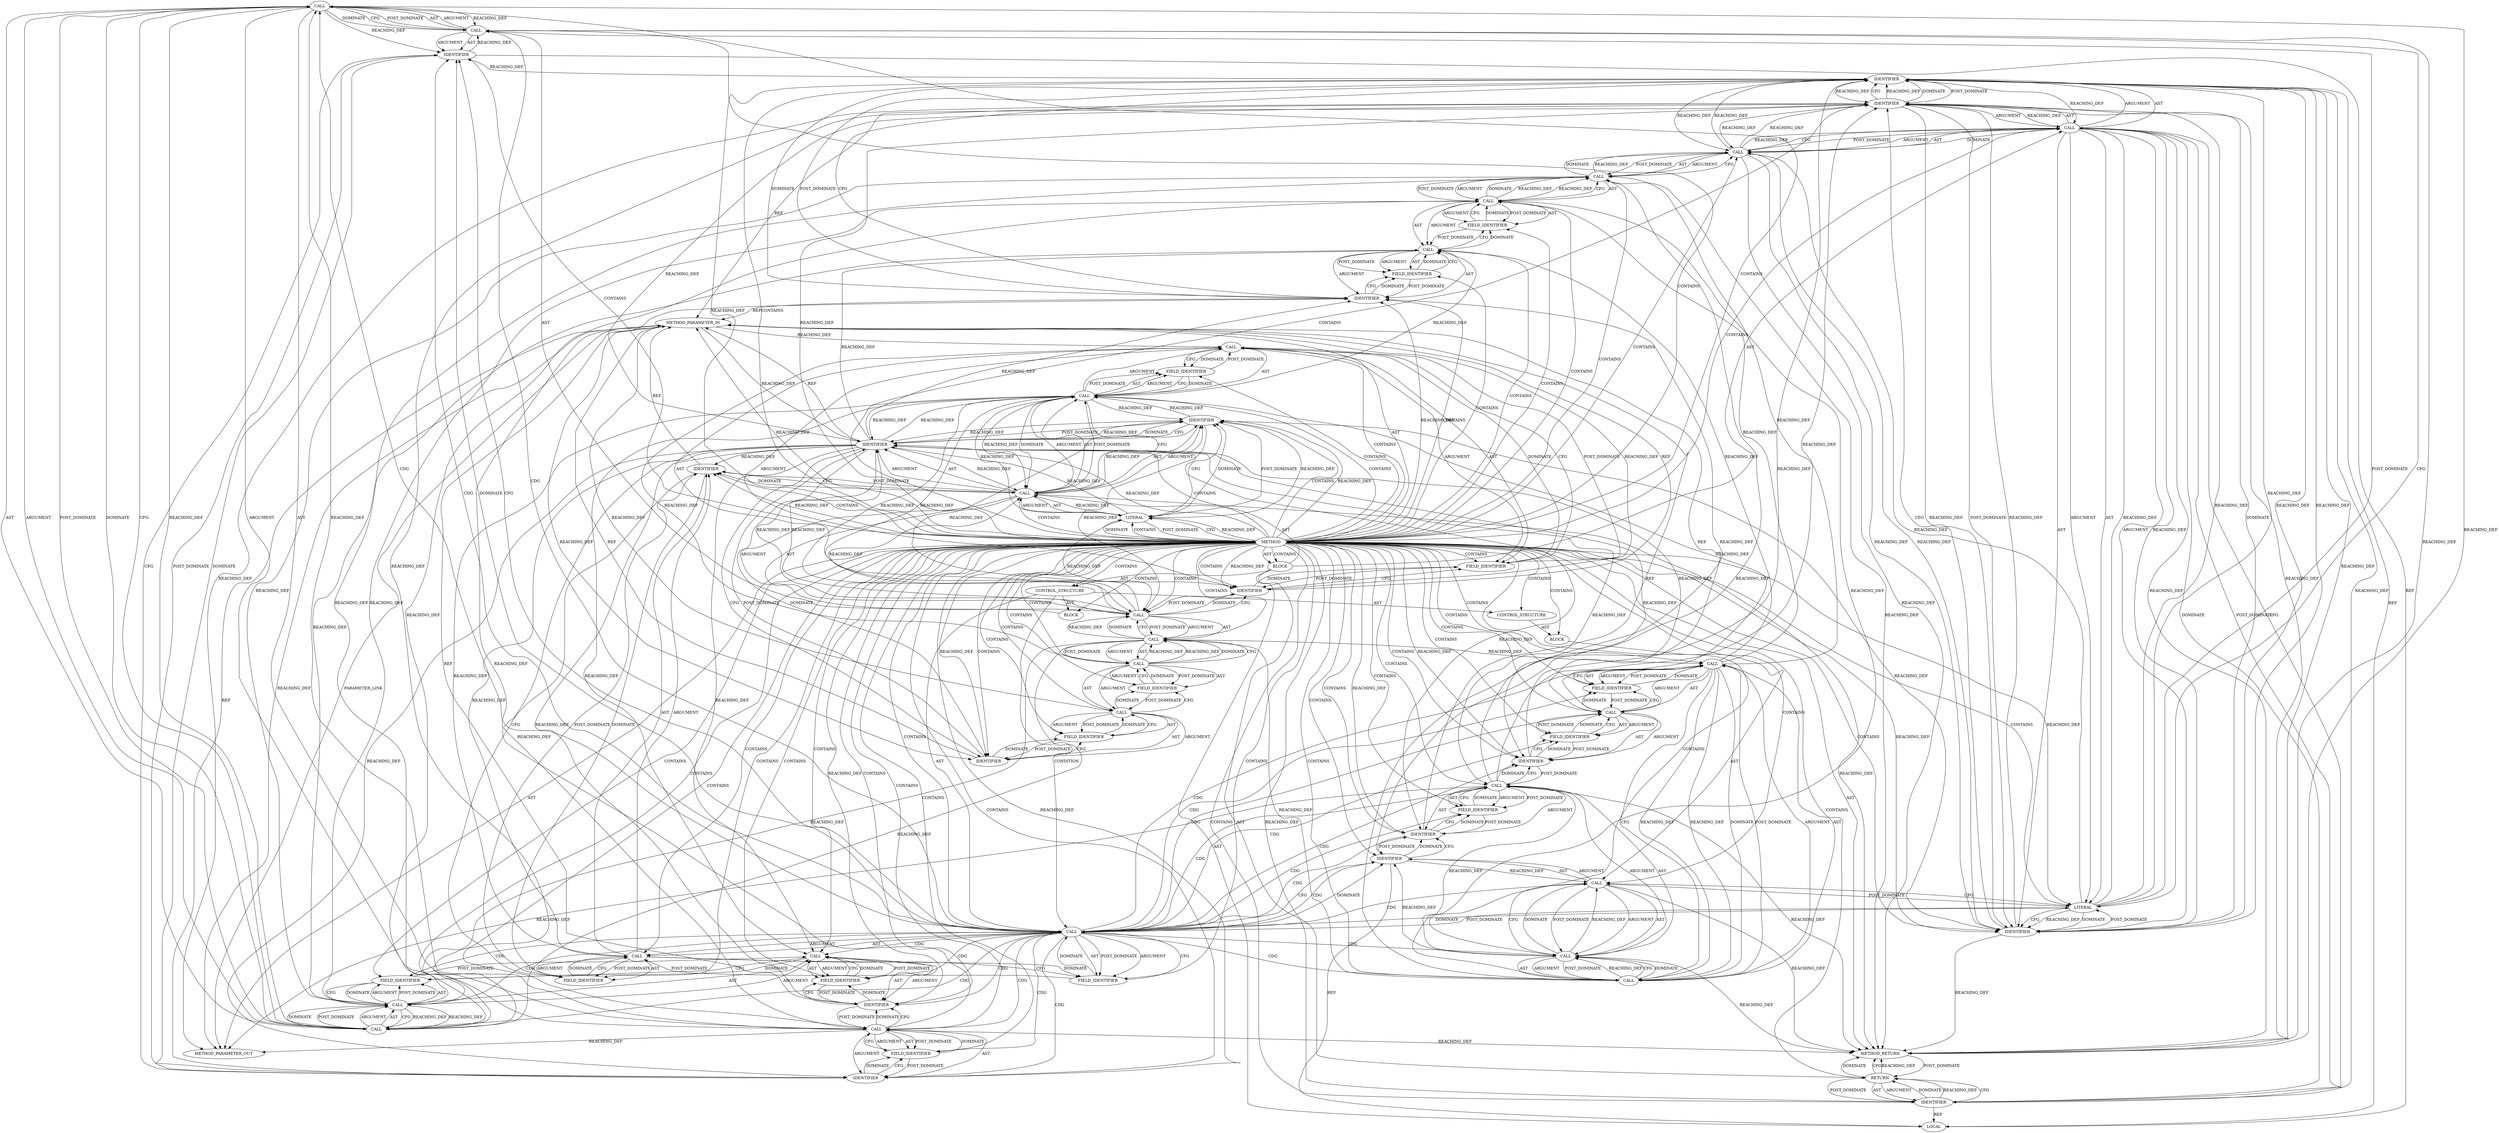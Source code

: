 digraph {
  369 [label=CALL ORDER=2 ARGUMENT_INDEX=2 CODE="do_try_sendpage(con->sock, &con->v2.out_iter)" COLUMN_NUMBER=9 METHOD_FULL_NAME="do_try_sendpage" LINE_NUMBER=201 TYPE_FULL_NAME="<empty>" DISPATCH_TYPE="STATIC_DISPATCH" SIGNATURE="" NAME="do_try_sendpage"]
  363 [label=IDENTIFIER ORDER=1 ARGUMENT_INDEX=1 CODE="con" COLUMN_NUMBER=6 LINE_NUMBER=200 TYPE_FULL_NAME="ceph_connection*" NAME="con"]
  396 [label=IDENTIFIER ORDER=3 ARGUMENT_INDEX=3 CODE="con" COLUMN_NUMBER=48 LINE_NUMBER=204 TYPE_FULL_NAME="ceph_connection*" NAME="con"]
  366 [label=BLOCK ORDER=2 ARGUMENT_INDEX=-1 CODE="<empty>" COLUMN_NUMBER=3 LINE_NUMBER=201 TYPE_FULL_NAME="void"]
  404 [label=FIELD_IDENTIFIER ORDER=2 ARGUMENT_INDEX=2 CODE="out_iter" COLUMN_NUMBER=23 LINE_NUMBER=205 CANONICAL_NAME="out_iter"]
  400 [label=CALL ORDER=1 ARGUMENT_INDEX=1 CODE="con->v2.out_iter" COLUMN_NUMBER=23 METHOD_FULL_NAME="<operator>.fieldAccess" LINE_NUMBER=205 TYPE_FULL_NAME="<empty>" DISPATCH_TYPE="STATIC_DISPATCH" SIGNATURE="" NAME="<operator>.fieldAccess"]
  386 [label=FIELD_IDENTIFIER ORDER=2 ARGUMENT_INDEX=2 CODE="sock" COLUMN_NUMBER=20 LINE_NUMBER=203 CANONICAL_NAME="sock"]
  346 [label=IDENTIFIER ORDER=2 ARGUMENT_INDEX=2 CODE="__func__" COLUMN_NUMBER=47 LINE_NUMBER=198 TYPE_FULL_NAME="ANY" NAME="__func__"]
  365 [label=FIELD_IDENTIFIER ORDER=2 ARGUMENT_INDEX=2 CODE="out_iter_sendpage" COLUMN_NUMBER=6 LINE_NUMBER=200 CANONICAL_NAME="out_iter_sendpage"]
  367 [label=CALL ORDER=1 ARGUMENT_INDEX=1 CODE="ret = do_try_sendpage(con->sock, &con->v2.out_iter)" COLUMN_NUMBER=3 METHOD_FULL_NAME="<operator>.assignment" LINE_NUMBER=201 TYPE_FULL_NAME="<empty>" DISPATCH_TYPE="STATIC_DISPATCH" SIGNATURE="" NAME="<operator>.assignment"]
  388 [label=CALL ORDER=1 ARGUMENT_INDEX=1 CODE="con->v2.out_iter" COLUMN_NUMBER=32 METHOD_FULL_NAME="<operator>.fieldAccess" LINE_NUMBER=203 TYPE_FULL_NAME="<empty>" DISPATCH_TYPE="STATIC_DISPATCH" SIGNATURE="" NAME="<operator>.fieldAccess"]
  12993 [label=METHOD_PARAMETER_OUT ORDER=1 CODE="struct ceph_connection *con" IS_VARIADIC=false COLUMN_NUMBER=26 LINE_NUMBER=194 TYPE_FULL_NAME="ceph_connection*" EVALUATION_STRATEGY="BY_VALUE" INDEX=1 NAME="con"]
  354 [label=FIELD_IDENTIFIER ORDER=2 ARGUMENT_INDEX=2 CODE="out_iter" COLUMN_NUMBER=23 LINE_NUMBER=199 CANONICAL_NAME="out_iter"]
  356 [label=CALL ORDER=1 ARGUMENT_INDEX=1 CODE="con->v2" COLUMN_NUMBER=42 METHOD_FULL_NAME="<operator>.indirectFieldAccess" LINE_NUMBER=199 TYPE_FULL_NAME="<empty>" DISPATCH_TYPE="STATIC_DISPATCH" SIGNATURE="" NAME="<operator>.indirectFieldAccess"]
  347 [label=IDENTIFIER ORDER=3 ARGUMENT_INDEX=3 CODE="con" COLUMN_NUMBER=57 LINE_NUMBER=198 TYPE_FULL_NAME="ceph_connection*" NAME="con"]
  382 [label=IDENTIFIER ORDER=1 ARGUMENT_INDEX=1 CODE="ret" COLUMN_NUMBER=3 LINE_NUMBER=203 TYPE_FULL_NAME="int" NAME="ret"]
  380 [label=BLOCK ORDER=1 ARGUMENT_INDEX=-1 CODE="<empty>" COLUMN_NUMBER=3 LINE_NUMBER=203 TYPE_FULL_NAME="void"]
  373 [label=CALL ORDER=2 ARGUMENT_INDEX=2 CODE="&con->v2.out_iter" COLUMN_NUMBER=36 METHOD_FULL_NAME="<operator>.addressOf" LINE_NUMBER=201 TYPE_FULL_NAME="<empty>" DISPATCH_TYPE="STATIC_DISPATCH" SIGNATURE="" NAME="<operator>.addressOf"]
  406 [label=IDENTIFIER ORDER=1 ARGUMENT_INDEX=-1 CODE="ret" COLUMN_NUMBER=9 LINE_NUMBER=206 TYPE_FULL_NAME="int" NAME="ret"]
  360 [label=CONTROL_STRUCTURE CONTROL_STRUCTURE_TYPE="IF" ORDER=3 PARSER_TYPE_NAME="CASTIfStatement" ARGUMENT_INDEX=-1 CODE="if (con->v2.out_iter_sendpage)" COLUMN_NUMBER=2 LINE_NUMBER=200]
  355 [label=CALL ORDER=5 ARGUMENT_INDEX=5 CODE="con->v2.out_iter_sendpage" COLUMN_NUMBER=42 METHOD_FULL_NAME="<operator>.fieldAccess" LINE_NUMBER=199 TYPE_FULL_NAME="<empty>" DISPATCH_TYPE="STATIC_DISPATCH" SIGNATURE="" NAME="<operator>.fieldAccess"]
  405 [label=RETURN ORDER=5 ARGUMENT_INDEX=-1 CODE="return ret;" COLUMN_NUMBER=2 LINE_NUMBER=206]
  361 [label=CALL ORDER=1 ARGUMENT_INDEX=-1 CODE="con->v2.out_iter_sendpage" COLUMN_NUMBER=6 METHOD_FULL_NAME="<operator>.fieldAccess" LINE_NUMBER=200 TYPE_FULL_NAME="<empty>" DISPATCH_TYPE="STATIC_DISPATCH" SIGNATURE="" NAME="<operator>.fieldAccess"]
  383 [label=CALL ORDER=2 ARGUMENT_INDEX=2 CODE="do_sendmsg(con->sock, &con->v2.out_iter)" COLUMN_NUMBER=9 METHOD_FULL_NAME="do_sendmsg" LINE_NUMBER=203 TYPE_FULL_NAME="<empty>" DISPATCH_TYPE="STATIC_DISPATCH" SIGNATURE="" NAME="do_sendmsg"]
  374 [label=CALL ORDER=1 ARGUMENT_INDEX=1 CODE="con->v2.out_iter" COLUMN_NUMBER=37 METHOD_FULL_NAME="<operator>.fieldAccess" LINE_NUMBER=201 TYPE_FULL_NAME="<empty>" DISPATCH_TYPE="STATIC_DISPATCH" SIGNATURE="" NAME="<operator>.fieldAccess"]
  377 [label=FIELD_IDENTIFIER ORDER=2 ARGUMENT_INDEX=2 CODE="v2" COLUMN_NUMBER=37 LINE_NUMBER=201 CANONICAL_NAME="v2"]
  391 [label=FIELD_IDENTIFIER ORDER=2 ARGUMENT_INDEX=2 CODE="v2" COLUMN_NUMBER=32 LINE_NUMBER=203 CANONICAL_NAME="v2"]
  371 [label=IDENTIFIER ORDER=1 ARGUMENT_INDEX=1 CODE="con" COLUMN_NUMBER=25 LINE_NUMBER=201 TYPE_FULL_NAME="ceph_connection*" NAME="con"]
  359 [label=FIELD_IDENTIFIER ORDER=2 ARGUMENT_INDEX=2 CODE="out_iter_sendpage" COLUMN_NUMBER=42 LINE_NUMBER=199 CANONICAL_NAME="out_iter_sendpage"]
  393 [label=CALL ORDER=4 ARGUMENT_INDEX=-1 CODE="dout(\"%s con %p ret %d left %zu\\n\", __func__, con, ret,
	     iov_iter_count(&con->v2.out_iter))" COLUMN_NUMBER=2 METHOD_FULL_NAME="dout" LINE_NUMBER=204 TYPE_FULL_NAME="<empty>" DISPATCH_TYPE="STATIC_DISPATCH" SIGNATURE="" NAME="dout"]
  381 [label=CALL ORDER=1 ARGUMENT_INDEX=1 CODE="ret = do_sendmsg(con->sock, &con->v2.out_iter)" COLUMN_NUMBER=3 METHOD_FULL_NAME="<operator>.assignment" LINE_NUMBER=203 TYPE_FULL_NAME="<empty>" DISPATCH_TYPE="STATIC_DISPATCH" SIGNATURE="" NAME="<operator>.assignment"]
  344 [label=CALL ORDER=2 ARGUMENT_INDEX=-1 CODE="dout(\"%s con %p have %zu try_sendpage %d\\n\", __func__, con,
	     iov_iter_count(&con->v2.out_iter), con->v2.out_iter_sendpage)" COLUMN_NUMBER=2 METHOD_FULL_NAME="dout" LINE_NUMBER=198 TYPE_FULL_NAME="<empty>" DISPATCH_TYPE="STATIC_DISPATCH" SIGNATURE="" NAME="dout"]
  352 [label=IDENTIFIER ORDER=1 ARGUMENT_INDEX=1 CODE="con" COLUMN_NUMBER=23 LINE_NUMBER=199 TYPE_FULL_NAME="ceph_connection*" NAME="con"]
  402 [label=IDENTIFIER ORDER=1 ARGUMENT_INDEX=1 CODE="con" COLUMN_NUMBER=23 LINE_NUMBER=205 TYPE_FULL_NAME="ceph_connection*" NAME="con"]
  349 [label=CALL ORDER=1 ARGUMENT_INDEX=1 CODE="&con->v2.out_iter" COLUMN_NUMBER=22 METHOD_FULL_NAME="<operator>.addressOf" LINE_NUMBER=199 TYPE_FULL_NAME="<empty>" DISPATCH_TYPE="STATIC_DISPATCH" SIGNATURE="" NAME="<operator>.addressOf"]
  385 [label=IDENTIFIER ORDER=1 ARGUMENT_INDEX=1 CODE="con" COLUMN_NUMBER=20 LINE_NUMBER=203 TYPE_FULL_NAME="ceph_connection*" NAME="con"]
  401 [label=CALL ORDER=1 ARGUMENT_INDEX=1 CODE="con->v2" COLUMN_NUMBER=23 METHOD_FULL_NAME="<operator>.indirectFieldAccess" LINE_NUMBER=205 TYPE_FULL_NAME="<empty>" DISPATCH_TYPE="STATIC_DISPATCH" SIGNATURE="" NAME="<operator>.indirectFieldAccess"]
  370 [label=CALL ORDER=1 ARGUMENT_INDEX=1 CODE="con->sock" COLUMN_NUMBER=25 METHOD_FULL_NAME="<operator>.indirectFieldAccess" LINE_NUMBER=201 TYPE_FULL_NAME="<empty>" DISPATCH_TYPE="STATIC_DISPATCH" SIGNATURE="" NAME="<operator>.indirectFieldAccess"]
  398 [label=CALL ORDER=5 ARGUMENT_INDEX=5 CODE="iov_iter_count(&con->v2.out_iter)" COLUMN_NUMBER=7 METHOD_FULL_NAME="iov_iter_count" LINE_NUMBER=205 TYPE_FULL_NAME="<empty>" DISPATCH_TYPE="STATIC_DISPATCH" SIGNATURE="" NAME="iov_iter_count"]
  350 [label=CALL ORDER=1 ARGUMENT_INDEX=1 CODE="con->v2.out_iter" COLUMN_NUMBER=23 METHOD_FULL_NAME="<operator>.fieldAccess" LINE_NUMBER=199 TYPE_FULL_NAME="<empty>" DISPATCH_TYPE="STATIC_DISPATCH" SIGNATURE="" NAME="<operator>.fieldAccess"]
  353 [label=FIELD_IDENTIFIER ORDER=2 ARGUMENT_INDEX=2 CODE="v2" COLUMN_NUMBER=23 LINE_NUMBER=199 CANONICAL_NAME="v2"]
  389 [label=CALL ORDER=1 ARGUMENT_INDEX=1 CODE="con->v2" COLUMN_NUMBER=32 METHOD_FULL_NAME="<operator>.indirectFieldAccess" LINE_NUMBER=203 TYPE_FULL_NAME="<empty>" DISPATCH_TYPE="STATIC_DISPATCH" SIGNATURE="" NAME="<operator>.indirectFieldAccess"]
  394 [label=LITERAL ORDER=1 ARGUMENT_INDEX=1 CODE="\"%s con %p ret %d left %zu\\n\"" COLUMN_NUMBER=7 LINE_NUMBER=204 TYPE_FULL_NAME="char"]
  342 [label=BLOCK ORDER=2 ARGUMENT_INDEX=-1 CODE="{
	int ret;

	dout(\"%s con %p have %zu try_sendpage %d\\n\", __func__, con,
	     iov_iter_count(&con->v2.out_iter), con->v2.out_iter_sendpage);
	if (con->v2.out_iter_sendpage)
		ret = do_try_sendpage(con->sock, &con->v2.out_iter);
	else
		ret = do_sendmsg(con->sock, &con->v2.out_iter);
	dout(\"%s con %p ret %d left %zu\\n\", __func__, con, ret,
	     iov_iter_count(&con->v2.out_iter));
	return ret;
}" COLUMN_NUMBER=1 LINE_NUMBER=195 TYPE_FULL_NAME="void"]
  395 [label=IDENTIFIER ORDER=2 ARGUMENT_INDEX=2 CODE="__func__" COLUMN_NUMBER=38 LINE_NUMBER=204 TYPE_FULL_NAME="ANY" NAME="__func__"]
  348 [label=CALL ORDER=4 ARGUMENT_INDEX=4 CODE="iov_iter_count(&con->v2.out_iter)" COLUMN_NUMBER=7 METHOD_FULL_NAME="iov_iter_count" LINE_NUMBER=199 TYPE_FULL_NAME="<empty>" DISPATCH_TYPE="STATIC_DISPATCH" SIGNATURE="" NAME="iov_iter_count"]
  378 [label=FIELD_IDENTIFIER ORDER=2 ARGUMENT_INDEX=2 CODE="out_iter" COLUMN_NUMBER=37 LINE_NUMBER=201 CANONICAL_NAME="out_iter"]
  364 [label=FIELD_IDENTIFIER ORDER=2 ARGUMENT_INDEX=2 CODE="v2" COLUMN_NUMBER=6 LINE_NUMBER=200 CANONICAL_NAME="v2"]
  351 [label=CALL ORDER=1 ARGUMENT_INDEX=1 CODE="con->v2" COLUMN_NUMBER=23 METHOD_FULL_NAME="<operator>.indirectFieldAccess" LINE_NUMBER=199 TYPE_FULL_NAME="<empty>" DISPATCH_TYPE="STATIC_DISPATCH" SIGNATURE="" NAME="<operator>.indirectFieldAccess"]
  376 [label=IDENTIFIER ORDER=1 ARGUMENT_INDEX=1 CODE="con" COLUMN_NUMBER=37 LINE_NUMBER=201 TYPE_FULL_NAME="ceph_connection*" NAME="con"]
  387 [label=CALL ORDER=2 ARGUMENT_INDEX=2 CODE="&con->v2.out_iter" COLUMN_NUMBER=31 METHOD_FULL_NAME="<operator>.addressOf" LINE_NUMBER=203 TYPE_FULL_NAME="<empty>" DISPATCH_TYPE="STATIC_DISPATCH" SIGNATURE="" NAME="<operator>.addressOf"]
  343 [label=LOCAL ORDER=1 CODE="int ret" COLUMN_NUMBER=6 LINE_NUMBER=196 TYPE_FULL_NAME="int" NAME="ret"]
  372 [label=FIELD_IDENTIFIER ORDER=2 ARGUMENT_INDEX=2 CODE="sock" COLUMN_NUMBER=25 LINE_NUMBER=201 CANONICAL_NAME="sock"]
  362 [label=CALL ORDER=1 ARGUMENT_INDEX=1 CODE="con->v2" COLUMN_NUMBER=6 METHOD_FULL_NAME="<operator>.indirectFieldAccess" LINE_NUMBER=200 TYPE_FULL_NAME="<empty>" DISPATCH_TYPE="STATIC_DISPATCH" SIGNATURE="" NAME="<operator>.indirectFieldAccess"]
  340 [label=METHOD COLUMN_NUMBER=1 LINE_NUMBER=194 COLUMN_NUMBER_END=1 IS_EXTERNAL=false SIGNATURE="int ceph_tcp_send (ceph_connection*)" NAME="ceph_tcp_send" AST_PARENT_TYPE="TYPE_DECL" AST_PARENT_FULL_NAME="file_code_old-a282a2f-decode_preamble-525.c:<global>" ORDER=5 CODE="static int ceph_tcp_send(struct ceph_connection *con)
{
	int ret;

	dout(\"%s con %p have %zu try_sendpage %d\\n\", __func__, con,
	     iov_iter_count(&con->v2.out_iter), con->v2.out_iter_sendpage);
	if (con->v2.out_iter_sendpage)
		ret = do_try_sendpage(con->sock, &con->v2.out_iter);
	else
		ret = do_sendmsg(con->sock, &con->v2.out_iter);
	dout(\"%s con %p ret %d left %zu\\n\", __func__, con, ret,
	     iov_iter_count(&con->v2.out_iter));
	return ret;
}" FULL_NAME="ceph_tcp_send" LINE_NUMBER_END=207 FILENAME="file_code_old-a282a2f-decode_preamble-525.c"]
  379 [label=CONTROL_STRUCTURE CONTROL_STRUCTURE_TYPE="ELSE" ORDER=3 PARSER_TYPE_NAME="CASTExpressionStatement" ARGUMENT_INDEX=-1 CODE="else" COLUMN_NUMBER=3 LINE_NUMBER=203]
  357 [label=IDENTIFIER ORDER=1 ARGUMENT_INDEX=1 CODE="con" COLUMN_NUMBER=42 LINE_NUMBER=199 TYPE_FULL_NAME="ceph_connection*" NAME="con"]
  390 [label=IDENTIFIER ORDER=1 ARGUMENT_INDEX=1 CODE="con" COLUMN_NUMBER=32 LINE_NUMBER=203 TYPE_FULL_NAME="ceph_connection*" NAME="con"]
  392 [label=FIELD_IDENTIFIER ORDER=2 ARGUMENT_INDEX=2 CODE="out_iter" COLUMN_NUMBER=32 LINE_NUMBER=203 CANONICAL_NAME="out_iter"]
  345 [label=LITERAL ORDER=1 ARGUMENT_INDEX=1 CODE="\"%s con %p have %zu try_sendpage %d\\n\"" COLUMN_NUMBER=7 LINE_NUMBER=198 TYPE_FULL_NAME="char"]
  341 [label=METHOD_PARAMETER_IN ORDER=1 CODE="struct ceph_connection *con" IS_VARIADIC=false COLUMN_NUMBER=26 LINE_NUMBER=194 TYPE_FULL_NAME="ceph_connection*" EVALUATION_STRATEGY="BY_VALUE" INDEX=1 NAME="con"]
  407 [label=METHOD_RETURN ORDER=3 CODE="RET" COLUMN_NUMBER=1 LINE_NUMBER=194 TYPE_FULL_NAME="int" EVALUATION_STRATEGY="BY_VALUE"]
  397 [label=IDENTIFIER ORDER=4 ARGUMENT_INDEX=4 CODE="ret" COLUMN_NUMBER=53 LINE_NUMBER=204 TYPE_FULL_NAME="int" NAME="ret"]
  384 [label=CALL ORDER=1 ARGUMENT_INDEX=1 CODE="con->sock" COLUMN_NUMBER=20 METHOD_FULL_NAME="<operator>.indirectFieldAccess" LINE_NUMBER=203 TYPE_FULL_NAME="<empty>" DISPATCH_TYPE="STATIC_DISPATCH" SIGNATURE="" NAME="<operator>.indirectFieldAccess"]
  403 [label=FIELD_IDENTIFIER ORDER=2 ARGUMENT_INDEX=2 CODE="v2" COLUMN_NUMBER=23 LINE_NUMBER=205 CANONICAL_NAME="v2"]
  375 [label=CALL ORDER=1 ARGUMENT_INDEX=1 CODE="con->v2" COLUMN_NUMBER=37 METHOD_FULL_NAME="<operator>.indirectFieldAccess" LINE_NUMBER=201 TYPE_FULL_NAME="<empty>" DISPATCH_TYPE="STATIC_DISPATCH" SIGNATURE="" NAME="<operator>.indirectFieldAccess"]
  358 [label=FIELD_IDENTIFIER ORDER=2 ARGUMENT_INDEX=2 CODE="v2" COLUMN_NUMBER=42 LINE_NUMBER=199 CANONICAL_NAME="v2"]
  368 [label=IDENTIFIER ORDER=1 ARGUMENT_INDEX=1 CODE="ret" COLUMN_NUMBER=3 LINE_NUMBER=201 TYPE_FULL_NAME="int" NAME="ret"]
  399 [label=CALL ORDER=1 ARGUMENT_INDEX=1 CODE="&con->v2.out_iter" COLUMN_NUMBER=22 METHOD_FULL_NAME="<operator>.addressOf" LINE_NUMBER=205 TYPE_FULL_NAME="<empty>" DISPATCH_TYPE="STATIC_DISPATCH" SIGNATURE="" NAME="<operator>.addressOf"]
  382 -> 385 [label=DOMINATE ]
  340 -> 407 [label=AST ]
  407 -> 405 [label=POST_DOMINATE ]
  345 -> 347 [label=REACHING_DEF VARIABLE="\"%s con %p have %zu try_sendpage %d\\n\""]
  347 -> 370 [label=REACHING_DEF VARIABLE="con"]
  383 -> 387 [label=AST ]
  360 -> 361 [label=CONDITION ]
  354 -> 350 [label=CFG ]
  340 -> 381 [label=CONTAINS ]
  340 -> 345 [label=CFG ]
  389 -> 392 [label=CFG ]
  348 -> 346 [label=REACHING_DEF VARIABLE="iov_iter_count(&con->v2.out_iter)"]
  384 -> 383 [label=REACHING_DEF VARIABLE="con->sock"]
  344 -> 345 [label=ARGUMENT ]
  346 -> 355 [label=REACHING_DEF VARIABLE="__func__"]
  402 -> 341 [label=REF ]
  351 -> 353 [label=AST ]
  341 -> 347 [label=REACHING_DEF VARIABLE="con"]
  362 -> 364 [label=ARGUMENT ]
  404 -> 401 [label=POST_DOMINATE ]
  355 -> 359 [label=POST_DOMINATE ]
  372 -> 370 [label=DOMINATE ]
  340 -> 356 [label=CONTAINS ]
  397 -> 396 [label=POST_DOMINATE ]
  397 -> 402 [label=CFG ]
  371 -> 372 [label=DOMINATE ]
  361 -> 392 [label=CDG ]
  390 -> 391 [label=CFG ]
  346 -> 395 [label=REACHING_DEF VARIABLE="__func__"]
  340 -> 379 [label=CONTAINS ]
  395 -> 407 [label=REACHING_DEF VARIABLE="__func__"]
  341 -> 12993 [label=REACHING_DEF VARIABLE="con"]
  340 -> 352 [label=REACHING_DEF VARIABLE=""]
  370 -> 372 [label=ARGUMENT ]
  406 -> 405 [label=DOMINATE ]
  340 -> 394 [label=CONTAINS ]
  394 -> 397 [label=REACHING_DEF VARIABLE="\"%s con %p ret %d left %zu\\n\""]
  340 -> 366 [label=CONTAINS ]
  401 -> 403 [label=POST_DOMINATE ]
  340 -> 363 [label=CONTAINS ]
  374 -> 373 [label=DOMINATE ]
  349 -> 348 [label=REACHING_DEF VARIABLE="&con->v2.out_iter"]
  347 -> 352 [label=DOMINATE ]
  382 -> 397 [label=REACHING_DEF VARIABLE="ret"]
  403 -> 401 [label=DOMINATE ]
  383 -> 387 [label=ARGUMENT ]
  398 -> 397 [label=REACHING_DEF VARIABLE="iov_iter_count(&con->v2.out_iter)"]
  370 -> 376 [label=DOMINATE ]
  385 -> 386 [label=CFG ]
  344 -> 363 [label=DOMINATE ]
  361 -> 368 [label=CDG ]
  388 -> 387 [label=CFG ]
  348 -> 357 [label=DOMINATE ]
  340 -> 400 [label=CONTAINS ]
  344 -> 363 [label=CFG ]
  340 -> 406 [label=CONTAINS ]
  349 -> 350 [label=POST_DOMINATE ]
  362 -> 364 [label=POST_DOMINATE ]
  398 -> 399 [label=POST_DOMINATE ]
  341 -> 12993 [label=PARAMETER_LINK ]
  361 -> 375 [label=CDG ]
  385 -> 386 [label=DOMINATE ]
  351 -> 353 [label=ARGUMENT ]
  340 -> 385 [label=CONTAINS ]
  383 -> 384 [label=ARGUMENT ]
  340 -> 387 [label=CONTAINS ]
  345 -> 348 [label=REACHING_DEF VARIABLE="\"%s con %p have %zu try_sendpage %d\\n\""]
  395 -> 396 [label=REACHING_DEF VARIABLE="__func__"]
  340 -> 382 [label=CONTAINS ]
  393 -> 398 [label=POST_DOMINATE ]
  385 -> 382 [label=POST_DOMINATE ]
  350 -> 354 [label=POST_DOMINATE ]
  340 -> 392 [label=CONTAINS ]
  346 -> 344 [label=REACHING_DEF VARIABLE="__func__"]
  347 -> 376 [label=REACHING_DEF VARIABLE="con"]
  349 -> 374 [label=REACHING_DEF VARIABLE="&con->v2.out_iter"]
  384 -> 386 [label=ARGUMENT ]
  403 -> 402 [label=POST_DOMINATE ]
  340 -> 391 [label=CONTAINS ]
  369 -> 367 [label=REACHING_DEF VARIABLE="do_try_sendpage(con->sock, &con->v2.out_iter)"]
  374 -> 375 [label=AST ]
  355 -> 359 [label=AST ]
  395 -> 394 [label=POST_DOMINATE ]
  397 -> 406 [label=REACHING_DEF VARIABLE="ret"]
  402 -> 397 [label=POST_DOMINATE ]
  394 -> 361 [label=POST_DOMINATE ]
  350 -> 354 [label=AST ]
  344 -> 348 [label=ARGUMENT ]
  369 -> 373 [label=AST ]
  355 -> 359 [label=ARGUMENT ]
  340 -> 390 [label=REACHING_DEF VARIABLE=""]
  405 -> 406 [label=POST_DOMINATE ]
  355 -> 389 [label=REACHING_DEF VARIABLE="con->v2.out_iter_sendpage"]
  340 -> 352 [label=CONTAINS ]
  356 -> 358 [label=POST_DOMINATE ]
  346 -> 347 [label=DOMINATE ]
  340 -> 377 [label=CONTAINS ]
  350 -> 351 [label=AST ]
  404 -> 400 [label=CFG ]
  374 -> 378 [label=ARGUMENT ]
  367 -> 368 [label=ARGUMENT ]
  361 -> 390 [label=CDG ]
  361 -> 377 [label=CDG ]
  375 -> 377 [label=POST_DOMINATE ]
  340 -> 360 [label=CONTAINS ]
  395 -> 398 [label=REACHING_DEF VARIABLE="__func__"]
  370 -> 372 [label=AST ]
  340 -> 351 [label=CONTAINS ]
  342 -> 405 [label=AST ]
  394 -> 381 [label=POST_DOMINATE ]
  376 -> 370 [label=POST_DOMINATE ]
  365 -> 361 [label=CFG ]
  396 -> 341 [label=REF ]
  375 -> 378 [label=CFG ]
  367 -> 369 [label=POST_DOMINATE ]
  361 -> 382 [label=CDG ]
  399 -> 400 [label=ARGUMENT ]
  362 -> 364 [label=AST ]
  340 -> 367 [label=CONTAINS ]
  341 -> 351 [label=REACHING_DEF VARIABLE="con"]
  340 -> 373 [label=CONTAINS ]
  395 -> 393 [label=REACHING_DEF VARIABLE="__func__"]
  373 -> 399 [label=REACHING_DEF VARIABLE="&con->v2.out_iter"]
  393 -> 397 [label=ARGUMENT ]
  383 -> 381 [label=REACHING_DEF VARIABLE="do_sendmsg(con->sock, &con->v2.out_iter)"]
  391 -> 389 [label=DOMINATE ]
  397 -> 395 [label=REACHING_DEF VARIABLE="ret"]
  342 -> 343 [label=AST ]
  348 -> 349 [label=AST ]
  349 -> 348 [label=DOMINATE ]
  361 -> 365 [label=AST ]
  380 -> 381 [label=AST ]
  383 -> 381 [label=CFG ]
  381 -> 394 [label=CFG ]
  392 -> 388 [label=DOMINATE ]
  402 -> 403 [label=CFG ]
  342 -> 393 [label=AST ]
  360 -> 379 [label=AST ]
  399 -> 398 [label=CFG ]
  399 -> 400 [label=AST ]
  405 -> 407 [label=DOMINATE ]
  376 -> 377 [label=DOMINATE ]
  370 -> 12993 [label=REACHING_DEF VARIABLE="con->sock"]
  370 -> 376 [label=CFG ]
  373 -> 369 [label=DOMINATE ]
  361 -> 384 [label=CDG ]
  351 -> 352 [label=AST ]
  388 -> 387 [label=REACHING_DEF VARIABLE="con->v2.out_iter"]
  388 -> 387 [label=REACHING_DEF VARIABLE="con->v2.out_iter"]
  377 -> 375 [label=CFG ]
  390 -> 341 [label=REF ]
  398 -> 393 [label=DOMINATE ]
  356 -> 357 [label=ARGUMENT ]
  387 -> 399 [label=REACHING_DEF VARIABLE="&con->v2.out_iter"]
  370 -> 369 [label=REACHING_DEF VARIABLE="con->sock"]
  393 -> 396 [label=AST ]
  361 -> 378 [label=CDG ]
  400 -> 399 [label=DOMINATE ]
  340 -> 396 [label=REACHING_DEF VARIABLE=""]
  368 -> 371 [label=DOMINATE ]
  370 -> 371 [label=AST ]
  367 -> 368 [label=AST ]
  397 -> 393 [label=REACHING_DEF VARIABLE="ret"]
  340 -> 354 [label=CONTAINS ]
  399 -> 398 [label=DOMINATE ]
  397 -> 402 [label=DOMINATE ]
  389 -> 390 [label=AST ]
  361 -> 370 [label=CDG ]
  373 -> 369 [label=CFG ]
  340 -> 362 [label=CONTAINS ]
  344 -> 346 [label=AST ]
  353 -> 351 [label=DOMINATE ]
  381 -> 382 [label=AST ]
  388 -> 392 [label=AST ]
  340 -> 358 [label=CONTAINS ]
  355 -> 401 [label=REACHING_DEF VARIABLE="con->v2.out_iter_sendpage"]
  340 -> 346 [label=CONTAINS ]
  394 -> 393 [label=REACHING_DEF VARIABLE="\"%s con %p ret %d left %zu\\n\""]
  400 -> 399 [label=REACHING_DEF VARIABLE="con->v2.out_iter"]
  400 -> 399 [label=REACHING_DEF VARIABLE="con->v2.out_iter"]
  355 -> 375 [label=REACHING_DEF VARIABLE="con->v2.out_iter_sendpage"]
  340 -> 341 [label=AST ]
  404 -> 400 [label=DOMINATE ]
  376 -> 377 [label=CFG ]
  349 -> 350 [label=ARGUMENT ]
  341 -> 352 [label=REACHING_DEF VARIABLE="con"]
  386 -> 384 [label=CFG ]
  357 -> 348 [label=POST_DOMINATE ]
  344 -> 346 [label=ARGUMENT ]
  362 -> 365 [label=DOMINATE ]
  361 -> 388 [label=CDG ]
  387 -> 383 [label=REACHING_DEF VARIABLE="&con->v2.out_iter"]
  349 -> 387 [label=REACHING_DEF VARIABLE="&con->v2.out_iter"]
  388 -> 389 [label=ARGUMENT ]
  373 -> 369 [label=REACHING_DEF VARIABLE="&con->v2.out_iter"]
  345 -> 346 [label=REACHING_DEF VARIABLE="\"%s con %p have %zu try_sendpage %d\\n\""]
  355 -> 344 [label=CFG ]
  349 -> 348 [label=CFG ]
  340 -> 342 [label=CONTAINS ]
  385 -> 341 [label=REF ]
  395 -> 397 [label=REACHING_DEF VARIABLE="__func__"]
  340 -> 376 [label=REACHING_DEF VARIABLE=""]
  394 -> 398 [label=REACHING_DEF VARIABLE="\"%s con %p ret %d left %zu\\n\""]
  400 -> 404 [label=POST_DOMINATE ]
  340 -> 363 [label=REACHING_DEF VARIABLE=""]
  393 -> 397 [label=AST ]
  396 -> 12993 [label=REACHING_DEF VARIABLE="con"]
  360 -> 366 [label=AST ]
  389 -> 391 [label=AST ]
  340 -> 383 [label=CONTAINS ]
  368 -> 397 [label=REACHING_DEF VARIABLE="ret"]
  341 -> 357 [label=REACHING_DEF VARIABLE="con"]
  340 -> 396 [label=CONTAINS ]
  355 -> 346 [label=REACHING_DEF VARIABLE="con->v2.out_iter_sendpage"]
  361 -> 368 [label=DOMINATE ]
  352 -> 347 [label=POST_DOMINATE ]
  355 -> 348 [label=REACHING_DEF VARIABLE="con->v2.out_iter_sendpage"]
  340 -> 372 [label=CONTAINS ]
  347 -> 346 [label=POST_DOMINATE ]
  340 -> 402 [label=REACHING_DEF VARIABLE=""]
  340 -> 399 [label=CONTAINS ]
  348 -> 357 [label=CFG ]
  347 -> 355 [label=REACHING_DEF VARIABLE="con"]
  340 -> 345 [label=REACHING_DEF VARIABLE=""]
  361 -> 369 [label=CDG ]
  371 -> 368 [label=POST_DOMINATE ]
  340 -> 361 [label=CONTAINS ]
  363 -> 341 [label=REF ]
  350 -> 356 [label=REACHING_DEF VARIABLE="con->v2.out_iter"]
  367 -> 407 [label=REACHING_DEF VARIABLE="ret = do_try_sendpage(con->sock, &con->v2.out_iter)"]
  346 -> 348 [label=REACHING_DEF VARIABLE="__func__"]
  344 -> 347 [label=ARGUMENT ]
  370 -> 371 [label=ARGUMENT ]
  374 -> 375 [label=ARGUMENT ]
  340 -> 402 [label=CONTAINS ]
  391 -> 390 [label=POST_DOMINATE ]
  368 -> 343 [label=REF ]
  340 -> 380 [label=CONTAINS ]
  383 -> 381 [label=DOMINATE ]
  396 -> 397 [label=CFG ]
  401 -> 402 [label=ARGUMENT ]
  398 -> 393 [label=REACHING_DEF VARIABLE="iov_iter_count(&con->v2.out_iter)"]
  340 -> 385 [label=REACHING_DEF VARIABLE=""]
  394 -> 395 [label=CFG ]
  393 -> 394 [label=ARGUMENT ]
  369 -> 367 [label=DOMINATE ]
  388 -> 392 [label=ARGUMENT ]
  393 -> 406 [label=DOMINATE ]
  349 -> 350 [label=AST ]
  391 -> 389 [label=CFG ]
  351 -> 352 [label=ARGUMENT ]
  340 -> 390 [label=CONTAINS ]
  374 -> 378 [label=POST_DOMINATE ]
  393 -> 407 [label=REACHING_DEF VARIABLE="dout(\"%s con %p ret %d left %zu\\n\", __func__, con, ret,
	     iov_iter_count(&con->v2.out_iter))"]
  360 -> 361 [label=AST ]
  370 -> 396 [label=REACHING_DEF VARIABLE="con->sock"]
  345 -> 355 [label=REACHING_DEF VARIABLE="\"%s con %p have %zu try_sendpage %d\\n\""]
  381 -> 382 [label=ARGUMENT ]
  382 -> 385 [label=CFG ]
  396 -> 395 [label=REACHING_DEF VARIABLE="con"]
  341 -> 356 [label=REACHING_DEF VARIABLE="con"]
  346 -> 347 [label=CFG ]
  368 -> 367 [label=REACHING_DEF VARIABLE="ret"]
  356 -> 357 [label=AST ]
  387 -> 400 [label=REACHING_DEF VARIABLE="&con->v2.out_iter"]
  369 -> 407 [label=REACHING_DEF VARIABLE="do_try_sendpage(con->sock, &con->v2.out_iter)"]
  359 -> 356 [label=POST_DOMINATE ]
  340 -> 12993 [label=AST ]
  381 -> 407 [label=REACHING_DEF VARIABLE="ret = do_sendmsg(con->sock, &con->v2.out_iter)"]
  348 -> 347 [label=REACHING_DEF VARIABLE="iov_iter_count(&con->v2.out_iter)"]
  357 -> 358 [label=CFG ]
  397 -> 407 [label=REACHING_DEF VARIABLE="ret"]
  370 -> 402 [label=REACHING_DEF VARIABLE="con->sock"]
  344 -> 347 [label=AST ]
  390 -> 391 [label=DOMINATE ]
  340 -> 388 [label=CONTAINS ]
  359 -> 355 [label=CFG ]
  388 -> 389 [label=AST ]
  400 -> 404 [label=AST ]
  387 -> 388 [label=POST_DOMINATE ]
  361 -> 368 [label=CFG ]
  340 -> 403 [label=CONTAINS ]
  361 -> 374 [label=CDG ]
  362 -> 363 [label=AST ]
  369 -> 370 [label=ARGUMENT ]
  364 -> 362 [label=DOMINATE ]
  389 -> 391 [label=ARGUMENT ]
  350 -> 349 [label=REACHING_DEF VARIABLE="con->v2.out_iter"]
  350 -> 349 [label=REACHING_DEF VARIABLE="con->v2.out_iter"]
  378 -> 375 [label=POST_DOMINATE ]
  347 -> 402 [label=REACHING_DEF VARIABLE="con"]
  359 -> 355 [label=DOMINATE ]
  340 -> 365 [label=CONTAINS ]
  347 -> 396 [label=REACHING_DEF VARIABLE="con"]
  347 -> 363 [label=REACHING_DEF VARIABLE="con"]
  340 -> 350 [label=CONTAINS ]
  405 -> 407 [label=CFG ]
  374 -> 373 [label=CFG ]
  393 -> 398 [label=ARGUMENT ]
  398 -> 407 [label=REACHING_DEF VARIABLE="iov_iter_count(&con->v2.out_iter)"]
  394 -> 395 [label=REACHING_DEF VARIABLE="\"%s con %p ret %d left %zu\\n\""]
  384 -> 12993 [label=REACHING_DEF VARIABLE="con->sock"]
  393 -> 395 [label=AST ]
  384 -> 386 [label=POST_DOMINATE ]
  348 -> 349 [label=POST_DOMINATE ]
  376 -> 341 [label=REF ]
  406 -> 393 [label=POST_DOMINATE ]
  399 -> 407 [label=REACHING_DEF VARIABLE="&con->v2.out_iter"]
  392 -> 388 [label=CFG ]
  372 -> 371 [label=POST_DOMINATE ]
  340 -> 406 [label=REACHING_DEF VARIABLE=""]
  349 -> 388 [label=REACHING_DEF VARIABLE="&con->v2.out_iter"]
  378 -> 374 [label=CFG ]
  370 -> 407 [label=REACHING_DEF VARIABLE="con->sock"]
  340 -> 345 [label=DOMINATE ]
  389 -> 392 [label=DOMINATE ]
  340 -> 397 [label=REACHING_DEF VARIABLE=""]
  365 -> 361 [label=DOMINATE ]
  379 -> 380 [label=AST ]
  373 -> 400 [label=REACHING_DEF VARIABLE="&con->v2.out_iter"]
  345 -> 340 [label=POST_DOMINATE ]
  347 -> 344 [label=REACHING_DEF VARIABLE="con"]
  374 -> 400 [label=REACHING_DEF VARIABLE="con->v2.out_iter"]
  406 -> 405 [label=REACHING_DEF VARIABLE="ret"]
  344 -> 407 [label=REACHING_DEF VARIABLE="dout(\"%s con %p have %zu try_sendpage %d\\n\", __func__, con,
	     iov_iter_count(&con->v2.out_iter), con->v2.out_iter_sendpage)"]
  361 -> 362 [label=ARGUMENT ]
  361 -> 385 [label=CDG ]
  364 -> 363 [label=POST_DOMINATE ]
  349 -> 373 [label=REACHING_DEF VARIABLE="&con->v2.out_iter"]
  347 -> 390 [label=REACHING_DEF VARIABLE="con"]
  397 -> 396 [label=REACHING_DEF VARIABLE="ret"]
  347 -> 401 [label=REACHING_DEF VARIABLE="con"]
  377 -> 376 [label=POST_DOMINATE ]
  384 -> 385 [label=ARGUMENT ]
  399 -> 400 [label=POST_DOMINATE ]
  356 -> 358 [label=ARGUMENT ]
  352 -> 353 [label=CFG ]
  367 -> 369 [label=AST ]
  397 -> 398 [label=REACHING_DEF VARIABLE="ret"]
  373 -> 374 [label=POST_DOMINATE ]
  344 -> 355 [label=ARGUMENT ]
  340 -> 355 [label=CONTAINS ]
  340 -> 371 [label=CONTAINS ]
  400 -> 404 [label=ARGUMENT ]
  375 -> 378 [label=DOMINATE ]
  357 -> 341 [label=REF ]
  388 -> 401 [label=REACHING_DEF VARIABLE="con->v2.out_iter"]
  398 -> 396 [label=REACHING_DEF VARIABLE="iov_iter_count(&con->v2.out_iter)"]
  340 -> 394 [label=REACHING_DEF VARIABLE=""]
  340 -> 357 [label=REACHING_DEF VARIABLE=""]
  348 -> 355 [label=REACHING_DEF VARIABLE="iov_iter_count(&con->v2.out_iter)"]
  375 -> 377 [label=AST ]
  355 -> 347 [label=REACHING_DEF VARIABLE="con->v2.out_iter_sendpage"]
  366 -> 367 [label=AST ]
  393 -> 398 [label=AST ]
  340 -> 349 [label=CONTAINS ]
  342 -> 344 [label=AST ]
  374 -> 373 [label=REACHING_DEF VARIABLE="con->v2.out_iter"]
  374 -> 373 [label=REACHING_DEF VARIABLE="con->v2.out_iter"]
  344 -> 348 [label=AST ]
  347 -> 384 [label=REACHING_DEF VARIABLE="con"]
  398 -> 399 [label=AST ]
  372 -> 370 [label=CFG ]
  340 -> 395 [label=CONTAINS ]
  371 -> 372 [label=CFG ]
  393 -> 395 [label=ARGUMENT ]
  345 -> 346 [label=CFG ]
  396 -> 395 [label=POST_DOMINATE ]
  367 -> 369 [label=ARGUMENT ]
  368 -> 371 [label=CFG ]
  400 -> 401 [label=AST ]
  340 -> 376 [label=CONTAINS ]
  401 -> 403 [label=ARGUMENT ]
  375 -> 376 [label=AST ]
  375 -> 377 [label=ARGUMENT ]
  340 -> 393 [label=CONTAINS ]
  403 -> 401 [label=CFG ]
  402 -> 403 [label=DOMINATE ]
  387 -> 383 [label=CFG ]
  384 -> 402 [label=REACHING_DEF VARIABLE="con->sock"]
  386 -> 385 [label=POST_DOMINATE ]
  355 -> 344 [label=DOMINATE ]
  383 -> 384 [label=AST ]
  370 -> 372 [label=POST_DOMINATE ]
  348 -> 344 [label=REACHING_DEF VARIABLE="iov_iter_count(&con->v2.out_iter)"]
  340 -> 398 [label=CONTAINS ]
  340 -> 395 [label=REACHING_DEF VARIABLE=""]
  394 -> 395 [label=DOMINATE ]
  354 -> 350 [label=DOMINATE ]
  344 -> 355 [label=AST ]
  361 -> 391 [label=CDG ]
  406 -> 405 [label=CFG ]
  381 -> 383 [label=POST_DOMINATE ]
  340 -> 346 [label=REACHING_DEF VARIABLE=""]
  361 -> 394 [label=DOMINATE ]
  340 -> 405 [label=CONTAINS ]
  361 -> 372 [label=CDG ]
  351 -> 353 [label=POST_DOMINATE ]
  390 -> 384 [label=POST_DOMINATE ]
  352 -> 353 [label=DOMINATE ]
  350 -> 354 [label=ARGUMENT ]
  350 -> 349 [label=DOMINATE ]
  384 -> 385 [label=AST ]
  356 -> 359 [label=CFG ]
  389 -> 391 [label=POST_DOMINATE ]
  377 -> 375 [label=DOMINATE ]
  369 -> 367 [label=CFG ]
  361 -> 382 [label=DOMINATE ]
  396 -> 393 [label=REACHING_DEF VARIABLE="con"]
  388 -> 392 [label=POST_DOMINATE ]
  401 -> 403 [label=AST ]
  387 -> 388 [label=ARGUMENT ]
  374 -> 378 [label=AST ]
  358 -> 356 [label=DOMINATE ]
  350 -> 351 [label=ARGUMENT ]
  374 -> 401 [label=REACHING_DEF VARIABLE="con->v2.out_iter"]
  396 -> 407 [label=REACHING_DEF VARIABLE="con"]
  355 -> 356 [label=AST ]
  401 -> 404 [label=CFG ]
  346 -> 345 [label=POST_DOMINATE ]
  393 -> 396 [label=ARGUMENT ]
  373 -> 374 [label=ARGUMENT ]
  351 -> 354 [label=CFG ]
  348 -> 349 [label=ARGUMENT ]
  340 -> 401 [label=CONTAINS ]
  396 -> 397 [label=REACHING_DEF VARIABLE="con"]
  361 -> 371 [label=CDG ]
  381 -> 383 [label=ARGUMENT ]
  361 -> 365 [label=POST_DOMINATE ]
  347 -> 352 [label=CFG ]
  378 -> 374 [label=DOMINATE ]
  388 -> 387 [label=DOMINATE ]
  405 -> 406 [label=AST ]
  340 -> 389 [label=CONTAINS ]
  361 -> 381 [label=CDG ]
  393 -> 406 [label=CFG ]
  361 -> 382 [label=CFG ]
  340 -> 375 [label=CONTAINS ]
  395 -> 396 [label=DOMINATE ]
  398 -> 395 [label=REACHING_DEF VARIABLE="iov_iter_count(&con->v2.out_iter)"]
  340 -> 364 [label=CONTAINS ]
  361 -> 387 [label=CDG ]
  386 -> 384 [label=DOMINATE ]
  392 -> 389 [label=POST_DOMINATE ]
  347 -> 348 [label=REACHING_DEF VARIABLE="con"]
  350 -> 349 [label=CFG ]
  374 -> 399 [label=REACHING_DEF VARIABLE="con->v2.out_iter"]
  345 -> 346 [label=DOMINATE ]
  400 -> 401 [label=ARGUMENT ]
  383 -> 387 [label=POST_DOMINATE ]
  358 -> 356 [label=CFG ]
  358 -> 357 [label=POST_DOMINATE ]
  401 -> 402 [label=AST ]
  354 -> 351 [label=POST_DOMINATE ]
  361 -> 389 [label=CDG ]
  369 -> 370 [label=AST ]
  347 -> 375 [label=REACHING_DEF VARIABLE="con"]
  363 -> 364 [label=DOMINATE ]
  340 -> 371 [label=REACHING_DEF VARIABLE=""]
  362 -> 365 [label=CFG ]
  388 -> 400 [label=REACHING_DEF VARIABLE="con->v2.out_iter"]
  340 -> 341 [label=REACHING_DEF VARIABLE=""]
  361 -> 365 [label=ARGUMENT ]
  347 -> 362 [label=REACHING_DEF VARIABLE="con"]
  340 -> 378 [label=CONTAINS ]
  387 -> 383 [label=DOMINATE ]
  364 -> 362 [label=CFG ]
  382 -> 343 [label=REF ]
  347 -> 346 [label=REACHING_DEF VARIABLE="con"]
  363 -> 364 [label=CFG ]
  346 -> 347 [label=REACHING_DEF VARIABLE="__func__"]
  373 -> 374 [label=AST ]
  384 -> 407 [label=REACHING_DEF VARIABLE="con->sock"]
  399 -> 398 [label=REACHING_DEF VARIABLE="&con->v2.out_iter"]
  351 -> 354 [label=DOMINATE ]
  394 -> 396 [label=REACHING_DEF VARIABLE="\"%s con %p ret %d left %zu\\n\""]
  356 -> 358 [label=AST ]
  340 -> 369 [label=CONTAINS ]
  340 -> 347 [label=REACHING_DEF VARIABLE=""]
  371 -> 341 [label=REF ]
  388 -> 399 [label=REACHING_DEF VARIABLE="con->v2.out_iter"]
  397 -> 343 [label=REF ]
  394 -> 367 [label=POST_DOMINATE ]
  387 -> 388 [label=AST ]
  381 -> 383 [label=AST ]
  340 -> 347 [label=CONTAINS ]
  353 -> 351 [label=CFG ]
  353 -> 352 [label=POST_DOMINATE ]
  347 -> 389 [label=REACHING_DEF VARIABLE="con"]
  396 -> 398 [label=REACHING_DEF VARIABLE="con"]
  340 -> 357 [label=CONTAINS ]
  340 -> 397 [label=CONTAINS ]
  356 -> 359 [label=DOMINATE ]
  355 -> 344 [label=REACHING_DEF VARIABLE="con->v2.out_iter_sendpage"]
  347 -> 385 [label=REACHING_DEF VARIABLE="con"]
  393 -> 394 [label=AST ]
  345 -> 344 [label=REACHING_DEF VARIABLE="\"%s con %p have %zu try_sendpage %d\\n\""]
  357 -> 358 [label=DOMINATE ]
  406 -> 343 [label=REF ]
  365 -> 362 [label=POST_DOMINATE ]
  361 -> 373 [label=CDG ]
  340 -> 345 [label=CONTAINS ]
  362 -> 363 [label=ARGUMENT ]
  382 -> 381 [label=REACHING_DEF VARIABLE="ret"]
  400 -> 399 [label=CFG ]
  340 -> 374 [label=CONTAINS ]
  340 -> 386 [label=CONTAINS ]
  369 -> 373 [label=ARGUMENT ]
  340 -> 344 [label=CONTAINS ]
  363 -> 344 [label=POST_DOMINATE ]
  340 -> 353 [label=CONTAINS ]
  384 -> 390 [label=DOMINATE ]
  355 -> 362 [label=REACHING_DEF VARIABLE="con->v2.out_iter_sendpage"]
  361 -> 367 [label=CDG ]
  340 -> 404 [label=CONTAINS ]
  405 -> 406 [label=ARGUMENT ]
  352 -> 341 [label=REF ]
  383 -> 407 [label=REACHING_DEF VARIABLE="do_sendmsg(con->sock, &con->v2.out_iter)"]
  389 -> 390 [label=ARGUMENT ]
  395 -> 396 [label=CFG ]
  355 -> 356 [label=ARGUMENT ]
  340 -> 370 [label=CONTAINS ]
  384 -> 390 [label=CFG ]
  344 -> 355 [label=POST_DOMINATE ]
  347 -> 341 [label=REF ]
  361 -> 362 [label=AST ]
  384 -> 396 [label=REACHING_DEF VARIABLE="con->sock"]
  340 -> 348 [label=CONTAINS ]
  375 -> 376 [label=ARGUMENT ]
  369 -> 373 [label=POST_DOMINATE ]
  361 -> 386 [label=CDG ]
  340 -> 384 [label=CONTAINS ]
  340 -> 342 [label=AST ]
  405 -> 407 [label=REACHING_DEF VARIABLE="<RET>"]
  367 -> 394 [label=CFG ]
  398 -> 393 [label=CFG ]
  340 -> 368 [label=CONTAINS ]
  361 -> 383 [label=CDG ]
  347 -> 371 [label=REACHING_DEF VARIABLE="con"]
  396 -> 397 [label=DOMINATE ]
  369 -> 368 [label=REACHING_DEF VARIABLE="do_try_sendpage(con->sock, &con->v2.out_iter)"]
  342 -> 360 [label=AST ]
  383 -> 382 [label=REACHING_DEF VARIABLE="do_sendmsg(con->sock, &con->v2.out_iter)"]
  398 -> 399 [label=ARGUMENT ]
  344 -> 345 [label=AST ]
  340 -> 359 [label=CONTAINS ]
  384 -> 386 [label=AST ]
  401 -> 404 [label=DOMINATE ]
  361 -> 376 [label=CDG ]
}
